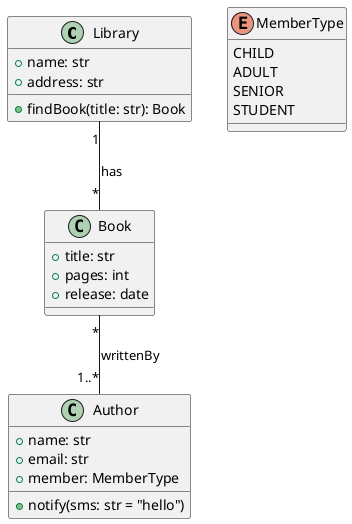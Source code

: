 @startuml
class Library {
+ name: str
+ address: str
+ findBook(title: str): Book
}

class Book {
+ title: str
+ pages: int
+ release: date
}

class Author {
+ name: str
+ email: str
+ member: MemberType
+ notify(sms: str = "hello")
}

enum MemberType {
    CHILD
    ADULT
    SENIOR
    STUDENT
}

Book "*" -- "1..*" Author: writtenBy
Library "1" -- "*" Book: has
@enduml